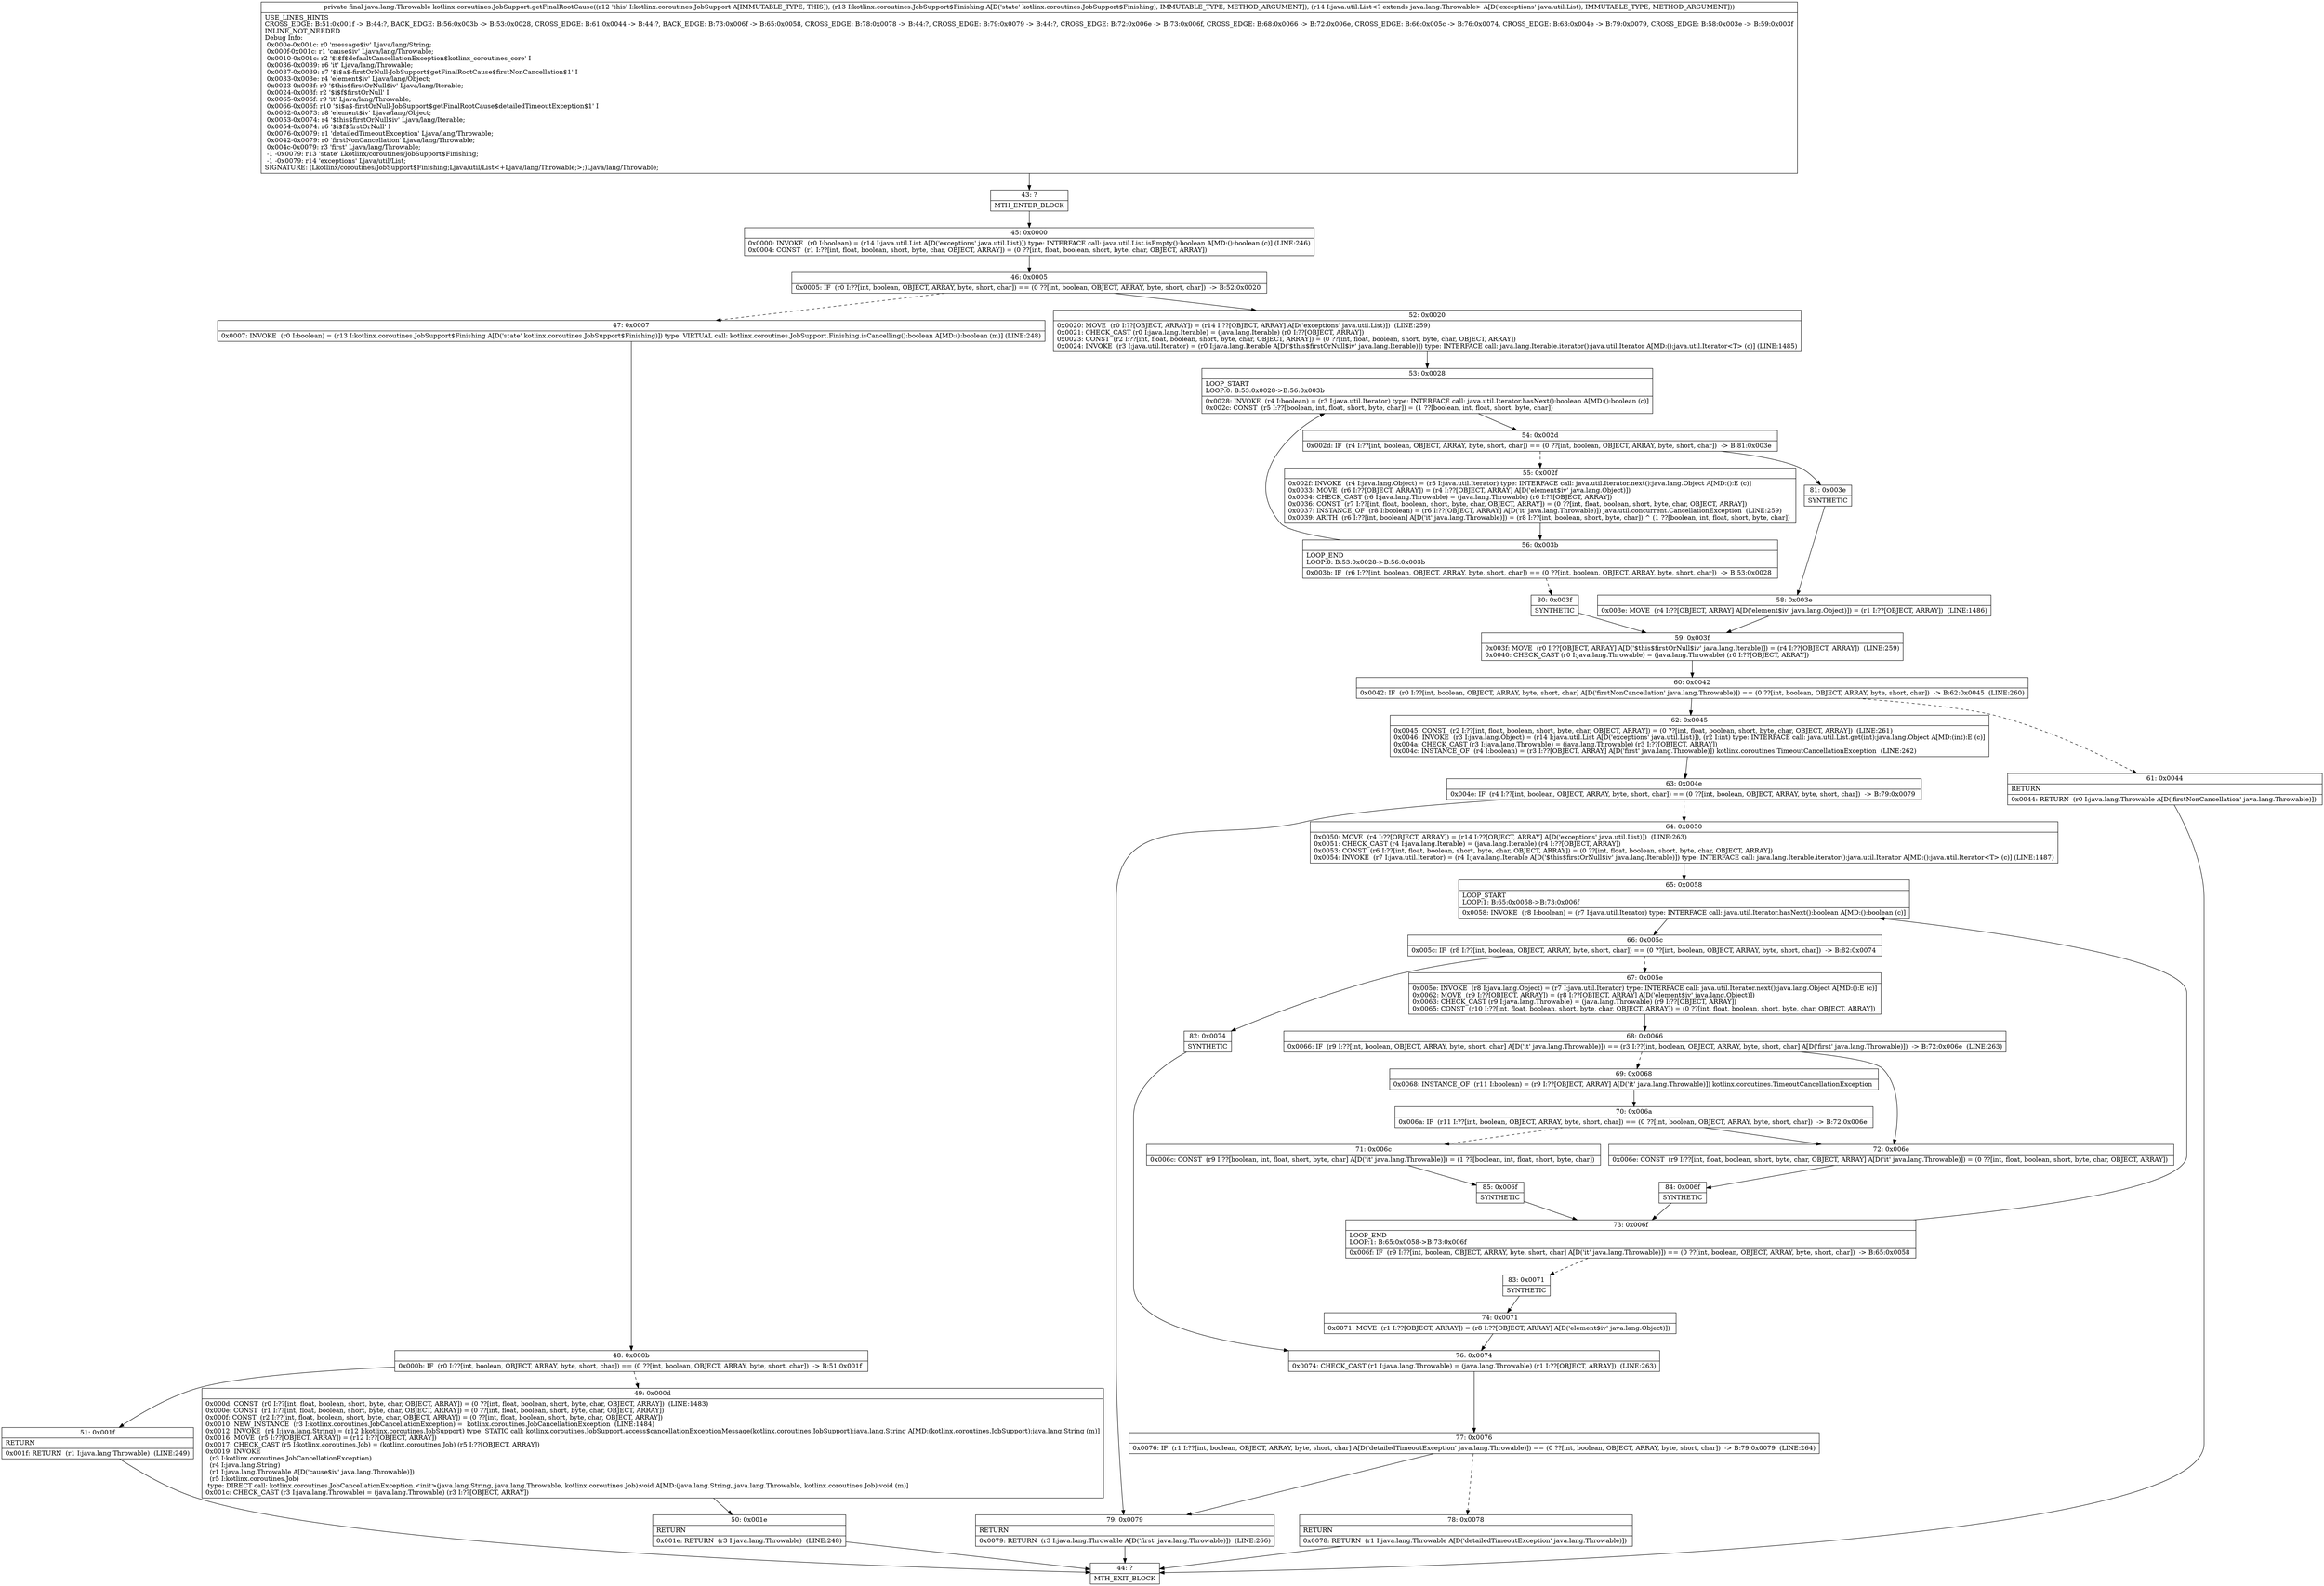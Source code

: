digraph "CFG forkotlinx.coroutines.JobSupport.getFinalRootCause(Lkotlinx\/coroutines\/JobSupport$Finishing;Ljava\/util\/List;)Ljava\/lang\/Throwable;" {
Node_43 [shape=record,label="{43\:\ ?|MTH_ENTER_BLOCK\l}"];
Node_45 [shape=record,label="{45\:\ 0x0000|0x0000: INVOKE  (r0 I:boolean) = (r14 I:java.util.List A[D('exceptions' java.util.List)]) type: INTERFACE call: java.util.List.isEmpty():boolean A[MD:():boolean (c)] (LINE:246)\l0x0004: CONST  (r1 I:??[int, float, boolean, short, byte, char, OBJECT, ARRAY]) = (0 ??[int, float, boolean, short, byte, char, OBJECT, ARRAY]) \l}"];
Node_46 [shape=record,label="{46\:\ 0x0005|0x0005: IF  (r0 I:??[int, boolean, OBJECT, ARRAY, byte, short, char]) == (0 ??[int, boolean, OBJECT, ARRAY, byte, short, char])  \-\> B:52:0x0020 \l}"];
Node_47 [shape=record,label="{47\:\ 0x0007|0x0007: INVOKE  (r0 I:boolean) = (r13 I:kotlinx.coroutines.JobSupport$Finishing A[D('state' kotlinx.coroutines.JobSupport$Finishing)]) type: VIRTUAL call: kotlinx.coroutines.JobSupport.Finishing.isCancelling():boolean A[MD:():boolean (m)] (LINE:248)\l}"];
Node_48 [shape=record,label="{48\:\ 0x000b|0x000b: IF  (r0 I:??[int, boolean, OBJECT, ARRAY, byte, short, char]) == (0 ??[int, boolean, OBJECT, ARRAY, byte, short, char])  \-\> B:51:0x001f \l}"];
Node_49 [shape=record,label="{49\:\ 0x000d|0x000d: CONST  (r0 I:??[int, float, boolean, short, byte, char, OBJECT, ARRAY]) = (0 ??[int, float, boolean, short, byte, char, OBJECT, ARRAY])  (LINE:1483)\l0x000e: CONST  (r1 I:??[int, float, boolean, short, byte, char, OBJECT, ARRAY]) = (0 ??[int, float, boolean, short, byte, char, OBJECT, ARRAY]) \l0x000f: CONST  (r2 I:??[int, float, boolean, short, byte, char, OBJECT, ARRAY]) = (0 ??[int, float, boolean, short, byte, char, OBJECT, ARRAY]) \l0x0010: NEW_INSTANCE  (r3 I:kotlinx.coroutines.JobCancellationException) =  kotlinx.coroutines.JobCancellationException  (LINE:1484)\l0x0012: INVOKE  (r4 I:java.lang.String) = (r12 I:kotlinx.coroutines.JobSupport) type: STATIC call: kotlinx.coroutines.JobSupport.access$cancellationExceptionMessage(kotlinx.coroutines.JobSupport):java.lang.String A[MD:(kotlinx.coroutines.JobSupport):java.lang.String (m)]\l0x0016: MOVE  (r5 I:??[OBJECT, ARRAY]) = (r12 I:??[OBJECT, ARRAY]) \l0x0017: CHECK_CAST (r5 I:kotlinx.coroutines.Job) = (kotlinx.coroutines.Job) (r5 I:??[OBJECT, ARRAY]) \l0x0019: INVOKE  \l  (r3 I:kotlinx.coroutines.JobCancellationException)\l  (r4 I:java.lang.String)\l  (r1 I:java.lang.Throwable A[D('cause$iv' java.lang.Throwable)])\l  (r5 I:kotlinx.coroutines.Job)\l type: DIRECT call: kotlinx.coroutines.JobCancellationException.\<init\>(java.lang.String, java.lang.Throwable, kotlinx.coroutines.Job):void A[MD:(java.lang.String, java.lang.Throwable, kotlinx.coroutines.Job):void (m)]\l0x001c: CHECK_CAST (r3 I:java.lang.Throwable) = (java.lang.Throwable) (r3 I:??[OBJECT, ARRAY]) \l}"];
Node_50 [shape=record,label="{50\:\ 0x001e|RETURN\l|0x001e: RETURN  (r3 I:java.lang.Throwable)  (LINE:248)\l}"];
Node_44 [shape=record,label="{44\:\ ?|MTH_EXIT_BLOCK\l}"];
Node_51 [shape=record,label="{51\:\ 0x001f|RETURN\l|0x001f: RETURN  (r1 I:java.lang.Throwable)  (LINE:249)\l}"];
Node_52 [shape=record,label="{52\:\ 0x0020|0x0020: MOVE  (r0 I:??[OBJECT, ARRAY]) = (r14 I:??[OBJECT, ARRAY] A[D('exceptions' java.util.List)])  (LINE:259)\l0x0021: CHECK_CAST (r0 I:java.lang.Iterable) = (java.lang.Iterable) (r0 I:??[OBJECT, ARRAY]) \l0x0023: CONST  (r2 I:??[int, float, boolean, short, byte, char, OBJECT, ARRAY]) = (0 ??[int, float, boolean, short, byte, char, OBJECT, ARRAY]) \l0x0024: INVOKE  (r3 I:java.util.Iterator) = (r0 I:java.lang.Iterable A[D('$this$firstOrNull$iv' java.lang.Iterable)]) type: INTERFACE call: java.lang.Iterable.iterator():java.util.Iterator A[MD:():java.util.Iterator\<T\> (c)] (LINE:1485)\l}"];
Node_53 [shape=record,label="{53\:\ 0x0028|LOOP_START\lLOOP:0: B:53:0x0028\-\>B:56:0x003b\l|0x0028: INVOKE  (r4 I:boolean) = (r3 I:java.util.Iterator) type: INTERFACE call: java.util.Iterator.hasNext():boolean A[MD:():boolean (c)]\l0x002c: CONST  (r5 I:??[boolean, int, float, short, byte, char]) = (1 ??[boolean, int, float, short, byte, char]) \l}"];
Node_54 [shape=record,label="{54\:\ 0x002d|0x002d: IF  (r4 I:??[int, boolean, OBJECT, ARRAY, byte, short, char]) == (0 ??[int, boolean, OBJECT, ARRAY, byte, short, char])  \-\> B:81:0x003e \l}"];
Node_55 [shape=record,label="{55\:\ 0x002f|0x002f: INVOKE  (r4 I:java.lang.Object) = (r3 I:java.util.Iterator) type: INTERFACE call: java.util.Iterator.next():java.lang.Object A[MD:():E (c)]\l0x0033: MOVE  (r6 I:??[OBJECT, ARRAY]) = (r4 I:??[OBJECT, ARRAY] A[D('element$iv' java.lang.Object)]) \l0x0034: CHECK_CAST (r6 I:java.lang.Throwable) = (java.lang.Throwable) (r6 I:??[OBJECT, ARRAY]) \l0x0036: CONST  (r7 I:??[int, float, boolean, short, byte, char, OBJECT, ARRAY]) = (0 ??[int, float, boolean, short, byte, char, OBJECT, ARRAY]) \l0x0037: INSTANCE_OF  (r8 I:boolean) = (r6 I:??[OBJECT, ARRAY] A[D('it' java.lang.Throwable)]) java.util.concurrent.CancellationException  (LINE:259)\l0x0039: ARITH  (r6 I:??[int, boolean] A[D('it' java.lang.Throwable)]) = (r8 I:??[int, boolean, short, byte, char]) ^ (1 ??[boolean, int, float, short, byte, char]) \l}"];
Node_56 [shape=record,label="{56\:\ 0x003b|LOOP_END\lLOOP:0: B:53:0x0028\-\>B:56:0x003b\l|0x003b: IF  (r6 I:??[int, boolean, OBJECT, ARRAY, byte, short, char]) == (0 ??[int, boolean, OBJECT, ARRAY, byte, short, char])  \-\> B:53:0x0028 \l}"];
Node_80 [shape=record,label="{80\:\ 0x003f|SYNTHETIC\l}"];
Node_59 [shape=record,label="{59\:\ 0x003f|0x003f: MOVE  (r0 I:??[OBJECT, ARRAY] A[D('$this$firstOrNull$iv' java.lang.Iterable)]) = (r4 I:??[OBJECT, ARRAY])  (LINE:259)\l0x0040: CHECK_CAST (r0 I:java.lang.Throwable) = (java.lang.Throwable) (r0 I:??[OBJECT, ARRAY]) \l}"];
Node_60 [shape=record,label="{60\:\ 0x0042|0x0042: IF  (r0 I:??[int, boolean, OBJECT, ARRAY, byte, short, char] A[D('firstNonCancellation' java.lang.Throwable)]) == (0 ??[int, boolean, OBJECT, ARRAY, byte, short, char])  \-\> B:62:0x0045  (LINE:260)\l}"];
Node_61 [shape=record,label="{61\:\ 0x0044|RETURN\l|0x0044: RETURN  (r0 I:java.lang.Throwable A[D('firstNonCancellation' java.lang.Throwable)]) \l}"];
Node_62 [shape=record,label="{62\:\ 0x0045|0x0045: CONST  (r2 I:??[int, float, boolean, short, byte, char, OBJECT, ARRAY]) = (0 ??[int, float, boolean, short, byte, char, OBJECT, ARRAY])  (LINE:261)\l0x0046: INVOKE  (r3 I:java.lang.Object) = (r14 I:java.util.List A[D('exceptions' java.util.List)]), (r2 I:int) type: INTERFACE call: java.util.List.get(int):java.lang.Object A[MD:(int):E (c)]\l0x004a: CHECK_CAST (r3 I:java.lang.Throwable) = (java.lang.Throwable) (r3 I:??[OBJECT, ARRAY]) \l0x004c: INSTANCE_OF  (r4 I:boolean) = (r3 I:??[OBJECT, ARRAY] A[D('first' java.lang.Throwable)]) kotlinx.coroutines.TimeoutCancellationException  (LINE:262)\l}"];
Node_63 [shape=record,label="{63\:\ 0x004e|0x004e: IF  (r4 I:??[int, boolean, OBJECT, ARRAY, byte, short, char]) == (0 ??[int, boolean, OBJECT, ARRAY, byte, short, char])  \-\> B:79:0x0079 \l}"];
Node_64 [shape=record,label="{64\:\ 0x0050|0x0050: MOVE  (r4 I:??[OBJECT, ARRAY]) = (r14 I:??[OBJECT, ARRAY] A[D('exceptions' java.util.List)])  (LINE:263)\l0x0051: CHECK_CAST (r4 I:java.lang.Iterable) = (java.lang.Iterable) (r4 I:??[OBJECT, ARRAY]) \l0x0053: CONST  (r6 I:??[int, float, boolean, short, byte, char, OBJECT, ARRAY]) = (0 ??[int, float, boolean, short, byte, char, OBJECT, ARRAY]) \l0x0054: INVOKE  (r7 I:java.util.Iterator) = (r4 I:java.lang.Iterable A[D('$this$firstOrNull$iv' java.lang.Iterable)]) type: INTERFACE call: java.lang.Iterable.iterator():java.util.Iterator A[MD:():java.util.Iterator\<T\> (c)] (LINE:1487)\l}"];
Node_65 [shape=record,label="{65\:\ 0x0058|LOOP_START\lLOOP:1: B:65:0x0058\-\>B:73:0x006f\l|0x0058: INVOKE  (r8 I:boolean) = (r7 I:java.util.Iterator) type: INTERFACE call: java.util.Iterator.hasNext():boolean A[MD:():boolean (c)]\l}"];
Node_66 [shape=record,label="{66\:\ 0x005c|0x005c: IF  (r8 I:??[int, boolean, OBJECT, ARRAY, byte, short, char]) == (0 ??[int, boolean, OBJECT, ARRAY, byte, short, char])  \-\> B:82:0x0074 \l}"];
Node_67 [shape=record,label="{67\:\ 0x005e|0x005e: INVOKE  (r8 I:java.lang.Object) = (r7 I:java.util.Iterator) type: INTERFACE call: java.util.Iterator.next():java.lang.Object A[MD:():E (c)]\l0x0062: MOVE  (r9 I:??[OBJECT, ARRAY]) = (r8 I:??[OBJECT, ARRAY] A[D('element$iv' java.lang.Object)]) \l0x0063: CHECK_CAST (r9 I:java.lang.Throwable) = (java.lang.Throwable) (r9 I:??[OBJECT, ARRAY]) \l0x0065: CONST  (r10 I:??[int, float, boolean, short, byte, char, OBJECT, ARRAY]) = (0 ??[int, float, boolean, short, byte, char, OBJECT, ARRAY]) \l}"];
Node_68 [shape=record,label="{68\:\ 0x0066|0x0066: IF  (r9 I:??[int, boolean, OBJECT, ARRAY, byte, short, char] A[D('it' java.lang.Throwable)]) == (r3 I:??[int, boolean, OBJECT, ARRAY, byte, short, char] A[D('first' java.lang.Throwable)])  \-\> B:72:0x006e  (LINE:263)\l}"];
Node_69 [shape=record,label="{69\:\ 0x0068|0x0068: INSTANCE_OF  (r11 I:boolean) = (r9 I:??[OBJECT, ARRAY] A[D('it' java.lang.Throwable)]) kotlinx.coroutines.TimeoutCancellationException \l}"];
Node_70 [shape=record,label="{70\:\ 0x006a|0x006a: IF  (r11 I:??[int, boolean, OBJECT, ARRAY, byte, short, char]) == (0 ??[int, boolean, OBJECT, ARRAY, byte, short, char])  \-\> B:72:0x006e \l}"];
Node_71 [shape=record,label="{71\:\ 0x006c|0x006c: CONST  (r9 I:??[boolean, int, float, short, byte, char] A[D('it' java.lang.Throwable)]) = (1 ??[boolean, int, float, short, byte, char]) \l}"];
Node_85 [shape=record,label="{85\:\ 0x006f|SYNTHETIC\l}"];
Node_73 [shape=record,label="{73\:\ 0x006f|LOOP_END\lLOOP:1: B:65:0x0058\-\>B:73:0x006f\l|0x006f: IF  (r9 I:??[int, boolean, OBJECT, ARRAY, byte, short, char] A[D('it' java.lang.Throwable)]) == (0 ??[int, boolean, OBJECT, ARRAY, byte, short, char])  \-\> B:65:0x0058 \l}"];
Node_83 [shape=record,label="{83\:\ 0x0071|SYNTHETIC\l}"];
Node_74 [shape=record,label="{74\:\ 0x0071|0x0071: MOVE  (r1 I:??[OBJECT, ARRAY]) = (r8 I:??[OBJECT, ARRAY] A[D('element$iv' java.lang.Object)]) \l}"];
Node_76 [shape=record,label="{76\:\ 0x0074|0x0074: CHECK_CAST (r1 I:java.lang.Throwable) = (java.lang.Throwable) (r1 I:??[OBJECT, ARRAY])  (LINE:263)\l}"];
Node_77 [shape=record,label="{77\:\ 0x0076|0x0076: IF  (r1 I:??[int, boolean, OBJECT, ARRAY, byte, short, char] A[D('detailedTimeoutException' java.lang.Throwable)]) == (0 ??[int, boolean, OBJECT, ARRAY, byte, short, char])  \-\> B:79:0x0079  (LINE:264)\l}"];
Node_78 [shape=record,label="{78\:\ 0x0078|RETURN\l|0x0078: RETURN  (r1 I:java.lang.Throwable A[D('detailedTimeoutException' java.lang.Throwable)]) \l}"];
Node_72 [shape=record,label="{72\:\ 0x006e|0x006e: CONST  (r9 I:??[int, float, boolean, short, byte, char, OBJECT, ARRAY] A[D('it' java.lang.Throwable)]) = (0 ??[int, float, boolean, short, byte, char, OBJECT, ARRAY]) \l}"];
Node_84 [shape=record,label="{84\:\ 0x006f|SYNTHETIC\l}"];
Node_82 [shape=record,label="{82\:\ 0x0074|SYNTHETIC\l}"];
Node_79 [shape=record,label="{79\:\ 0x0079|RETURN\l|0x0079: RETURN  (r3 I:java.lang.Throwable A[D('first' java.lang.Throwable)])  (LINE:266)\l}"];
Node_81 [shape=record,label="{81\:\ 0x003e|SYNTHETIC\l}"];
Node_58 [shape=record,label="{58\:\ 0x003e|0x003e: MOVE  (r4 I:??[OBJECT, ARRAY] A[D('element$iv' java.lang.Object)]) = (r1 I:??[OBJECT, ARRAY])  (LINE:1486)\l}"];
MethodNode[shape=record,label="{private final java.lang.Throwable kotlinx.coroutines.JobSupport.getFinalRootCause((r12 'this' I:kotlinx.coroutines.JobSupport A[IMMUTABLE_TYPE, THIS]), (r13 I:kotlinx.coroutines.JobSupport$Finishing A[D('state' kotlinx.coroutines.JobSupport$Finishing), IMMUTABLE_TYPE, METHOD_ARGUMENT]), (r14 I:java.util.List\<? extends java.lang.Throwable\> A[D('exceptions' java.util.List), IMMUTABLE_TYPE, METHOD_ARGUMENT]))  | USE_LINES_HINTS\lCROSS_EDGE: B:51:0x001f \-\> B:44:?, BACK_EDGE: B:56:0x003b \-\> B:53:0x0028, CROSS_EDGE: B:61:0x0044 \-\> B:44:?, BACK_EDGE: B:73:0x006f \-\> B:65:0x0058, CROSS_EDGE: B:78:0x0078 \-\> B:44:?, CROSS_EDGE: B:79:0x0079 \-\> B:44:?, CROSS_EDGE: B:72:0x006e \-\> B:73:0x006f, CROSS_EDGE: B:68:0x0066 \-\> B:72:0x006e, CROSS_EDGE: B:66:0x005c \-\> B:76:0x0074, CROSS_EDGE: B:63:0x004e \-\> B:79:0x0079, CROSS_EDGE: B:58:0x003e \-\> B:59:0x003f\lINLINE_NOT_NEEDED\lDebug Info:\l  0x000e\-0x001c: r0 'message$iv' Ljava\/lang\/String;\l  0x000f\-0x001c: r1 'cause$iv' Ljava\/lang\/Throwable;\l  0x0010\-0x001c: r2 '$i$f$defaultCancellationException$kotlinx_coroutines_core' I\l  0x0036\-0x0039: r6 'it' Ljava\/lang\/Throwable;\l  0x0037\-0x0039: r7 '$i$a$\-firstOrNull\-JobSupport$getFinalRootCause$firstNonCancellation$1' I\l  0x0033\-0x003e: r4 'element$iv' Ljava\/lang\/Object;\l  0x0023\-0x003f: r0 '$this$firstOrNull$iv' Ljava\/lang\/Iterable;\l  0x0024\-0x003f: r2 '$i$f$firstOrNull' I\l  0x0065\-0x006f: r9 'it' Ljava\/lang\/Throwable;\l  0x0066\-0x006f: r10 '$i$a$\-firstOrNull\-JobSupport$getFinalRootCause$detailedTimeoutException$1' I\l  0x0062\-0x0073: r8 'element$iv' Ljava\/lang\/Object;\l  0x0053\-0x0074: r4 '$this$firstOrNull$iv' Ljava\/lang\/Iterable;\l  0x0054\-0x0074: r6 '$i$f$firstOrNull' I\l  0x0076\-0x0079: r1 'detailedTimeoutException' Ljava\/lang\/Throwable;\l  0x0042\-0x0079: r0 'firstNonCancellation' Ljava\/lang\/Throwable;\l  0x004c\-0x0079: r3 'first' Ljava\/lang\/Throwable;\l  \-1 \-0x0079: r13 'state' Lkotlinx\/coroutines\/JobSupport$Finishing;\l  \-1 \-0x0079: r14 'exceptions' Ljava\/util\/List;\lSIGNATURE: (Lkotlinx\/coroutines\/JobSupport$Finishing;Ljava\/util\/List\<+Ljava\/lang\/Throwable;\>;)Ljava\/lang\/Throwable;\l}"];
MethodNode -> Node_43;Node_43 -> Node_45;
Node_45 -> Node_46;
Node_46 -> Node_47[style=dashed];
Node_46 -> Node_52;
Node_47 -> Node_48;
Node_48 -> Node_49[style=dashed];
Node_48 -> Node_51;
Node_49 -> Node_50;
Node_50 -> Node_44;
Node_51 -> Node_44;
Node_52 -> Node_53;
Node_53 -> Node_54;
Node_54 -> Node_55[style=dashed];
Node_54 -> Node_81;
Node_55 -> Node_56;
Node_56 -> Node_53;
Node_56 -> Node_80[style=dashed];
Node_80 -> Node_59;
Node_59 -> Node_60;
Node_60 -> Node_61[style=dashed];
Node_60 -> Node_62;
Node_61 -> Node_44;
Node_62 -> Node_63;
Node_63 -> Node_64[style=dashed];
Node_63 -> Node_79;
Node_64 -> Node_65;
Node_65 -> Node_66;
Node_66 -> Node_67[style=dashed];
Node_66 -> Node_82;
Node_67 -> Node_68;
Node_68 -> Node_69[style=dashed];
Node_68 -> Node_72;
Node_69 -> Node_70;
Node_70 -> Node_71[style=dashed];
Node_70 -> Node_72;
Node_71 -> Node_85;
Node_85 -> Node_73;
Node_73 -> Node_65;
Node_73 -> Node_83[style=dashed];
Node_83 -> Node_74;
Node_74 -> Node_76;
Node_76 -> Node_77;
Node_77 -> Node_78[style=dashed];
Node_77 -> Node_79;
Node_78 -> Node_44;
Node_72 -> Node_84;
Node_84 -> Node_73;
Node_82 -> Node_76;
Node_79 -> Node_44;
Node_81 -> Node_58;
Node_58 -> Node_59;
}

